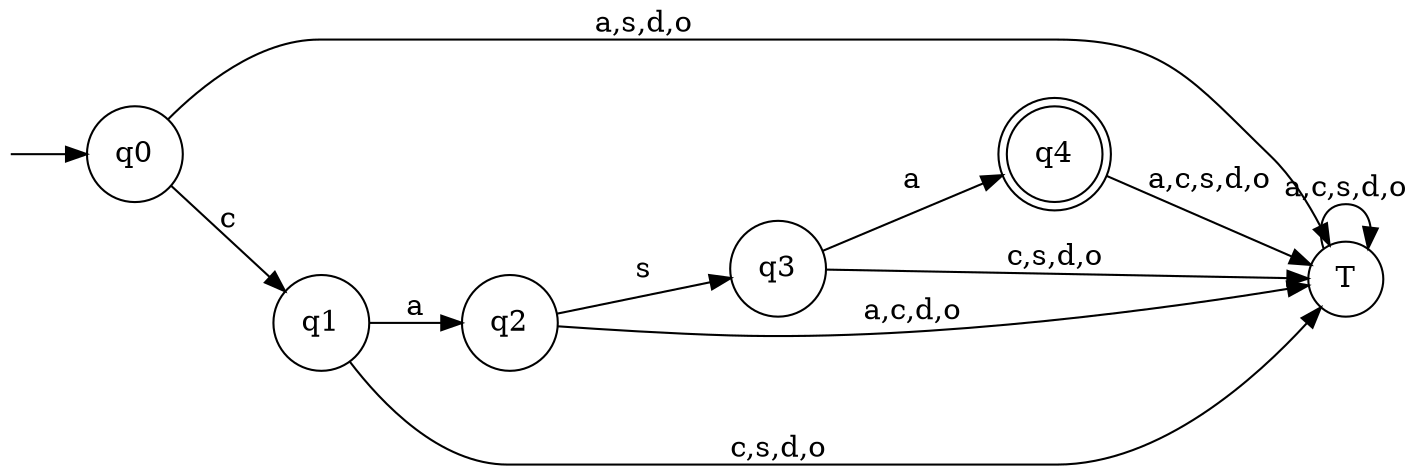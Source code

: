 strict digraph {
 rankdir=LR;

node [shape = none, label = "", width = 0, height = 0]; qd;
node [label="\N", width = 0.5, height = 0.5];
node [shape = doublecircle]; 
q4;

node [shape = circle];
qd -> q0
q2 -> q3[label="s"]
q2 -> T[label="a,c,d,o"]
q3 -> q4[label="a"]
q3 -> T[label="c,s,d,o"]
q4 -> T[label="a,c,s,d,o"]
T -> T[label="a,c,s,d,o"]
q0 -> q1[label="c"]
q0 -> T[label="a,s,d,o"]
q1 -> q2[label="a"]
q1 -> T[label="c,s,d,o"]
}
